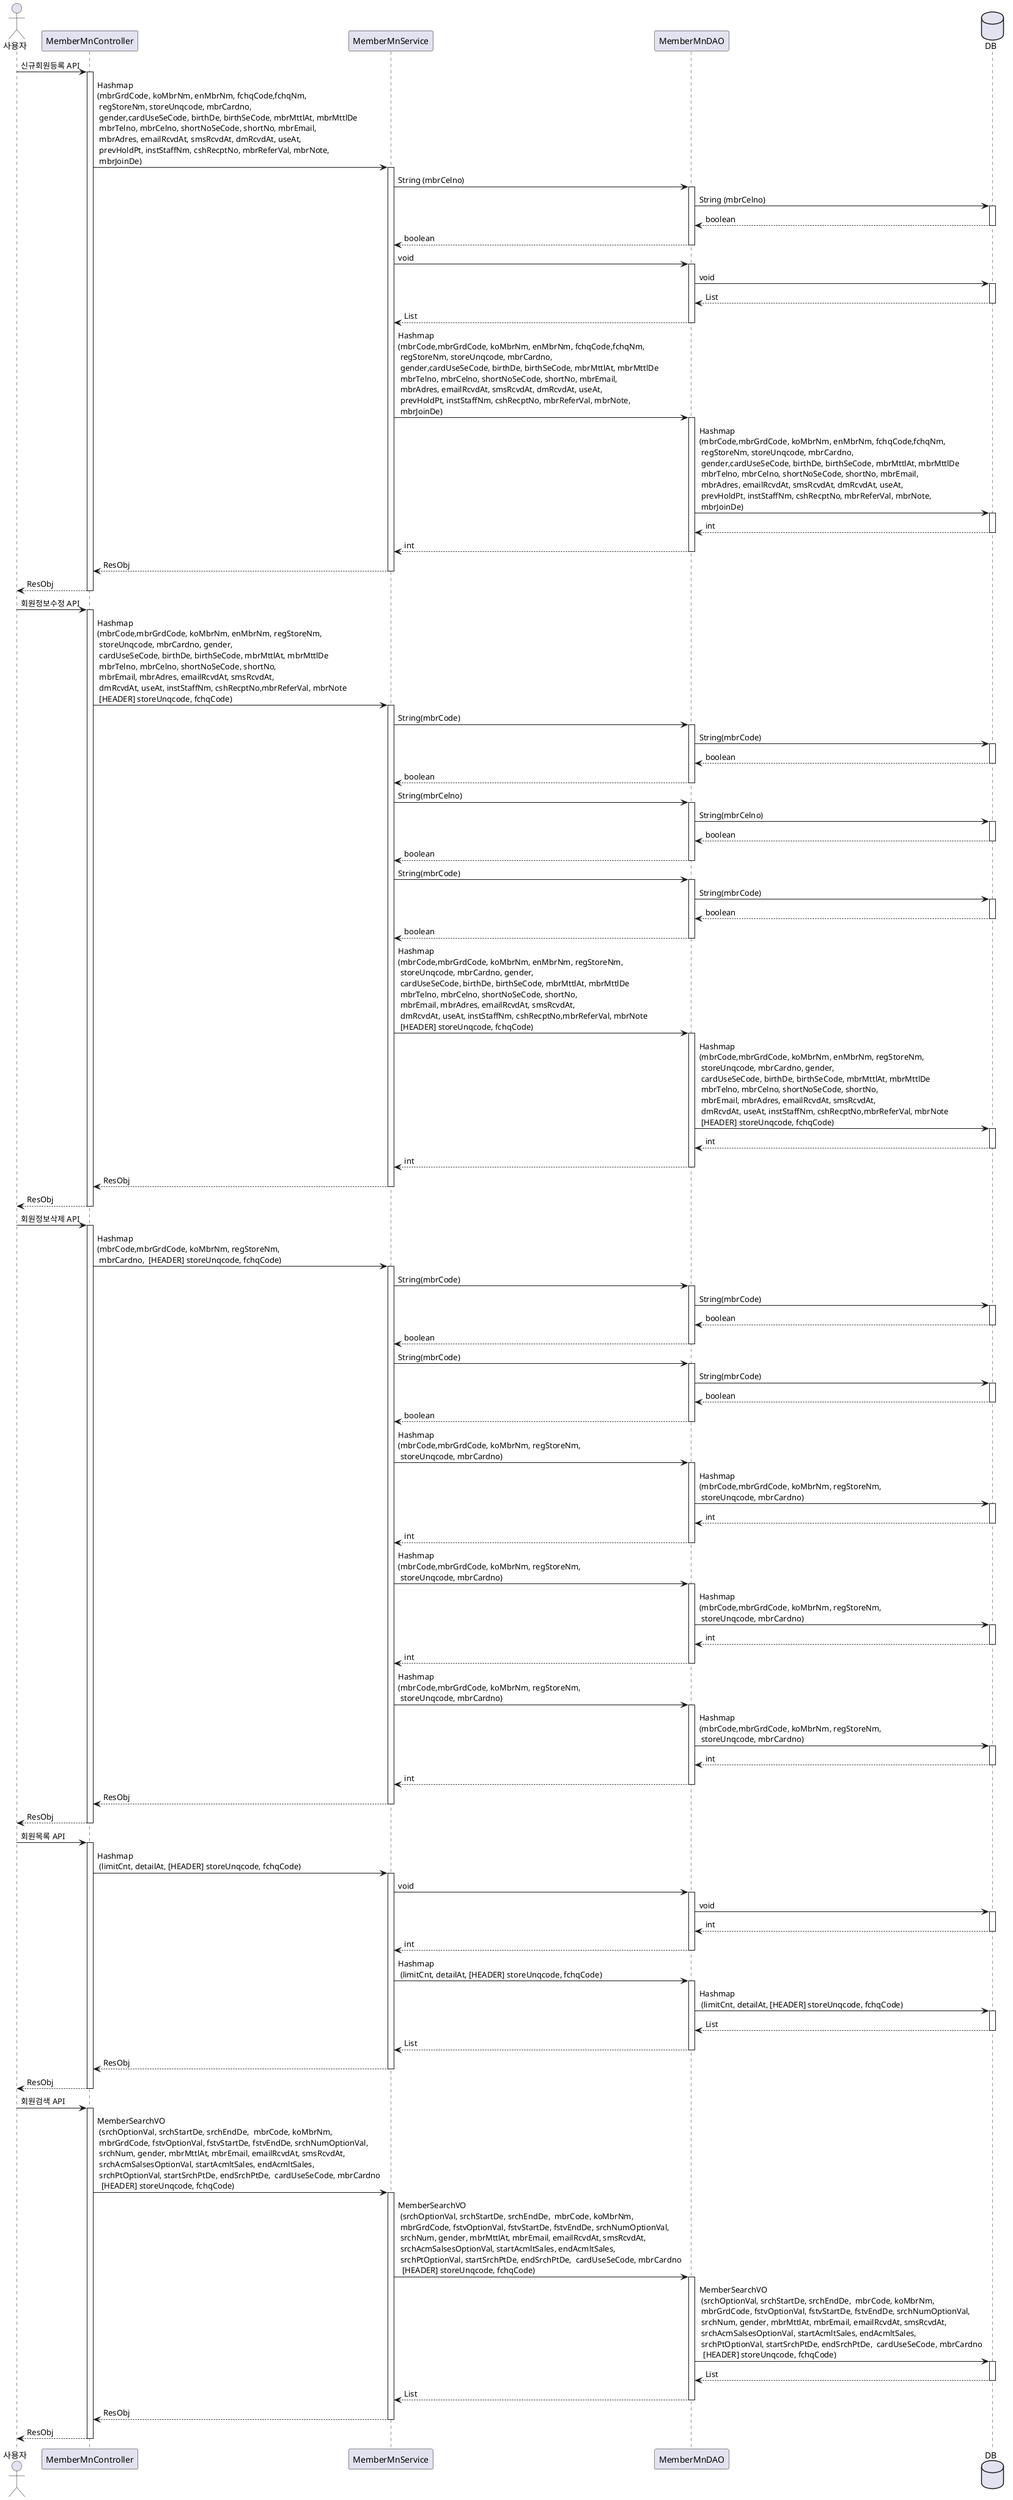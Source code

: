 @startuml Sample Sequence

actor "사용자" as user
participant "MemberMnController" as controller
participant "MemberMnService" as service
participant "MemberMnDAO" as dao
database "DB" as db

' API1
user -> controller : 신규회원등록 API
activate controller
controller -> service : Hashmap\n(mbrGrdCode, koMbrNm, enMbrNm, fchqCode,fchqNm, \n regStoreNm, storeUnqcode, mbrCardno, \n gender,cardUseSeCode, birthDe, birthSeCode, mbrMttlAt, mbrMttlDe \n mbrTelno, mbrCelno, shortNoSeCode, shortNo, mbrEmail, \n mbrAdres, emailRcvdAt, smsRcvdAt, dmRcvdAt, useAt, \n prevHoldPt, instStaffNm, cshRecptNo, mbrReferVal, mbrNote, \n mbrJoinDe)
activate service
service -> dao: String (mbrCelno)
activate dao
dao -> db: String (mbrCelno)
activate db
dao <-- db: boolean
deactivate db
service <-- dao: boolean
deactivate dao
service -> dao: void
activate dao
dao -> db: void
activate db
dao <-- db: List
deactivate db
service <-- dao: List
deactivate dao
service -> dao: Hashmap\n(mbrCode,mbrGrdCode, koMbrNm, enMbrNm, fchqCode,fchqNm, \n regStoreNm, storeUnqcode, mbrCardno, \n gender,cardUseSeCode, birthDe, birthSeCode, mbrMttlAt, mbrMttlDe \n mbrTelno, mbrCelno, shortNoSeCode, shortNo, mbrEmail, \n mbrAdres, emailRcvdAt, smsRcvdAt, dmRcvdAt, useAt, \n prevHoldPt, instStaffNm, cshRecptNo, mbrReferVal, mbrNote, \n mbrJoinDe)
activate dao
dao -> db: Hashmap\n(mbrCode,mbrGrdCode, koMbrNm, enMbrNm, fchqCode,fchqNm, \n regStoreNm, storeUnqcode, mbrCardno, \n gender,cardUseSeCode, birthDe, birthSeCode, mbrMttlAt, mbrMttlDe \n mbrTelno, mbrCelno, shortNoSeCode, shortNo, mbrEmail, \n mbrAdres, emailRcvdAt, smsRcvdAt, dmRcvdAt, useAt, \n prevHoldPt, instStaffNm, cshRecptNo, mbrReferVal, mbrNote, \n mbrJoinDe)
activate db
dao <-- db: int
deactivate db
service <-- dao: int
deactivate dao
controller <-- service: ResObj
deactivate service
user <-- controller: ResObj
deactivate controller

' API2
user -> controller : 회원정보수정 API
activate controller
controller -> service : Hashmap\n(mbrCode,mbrGrdCode, koMbrNm, enMbrNm, regStoreNm, \n storeUnqcode, mbrCardno, gender, \n cardUseSeCode, birthDe, birthSeCode, mbrMttlAt, mbrMttlDe \n mbrTelno, mbrCelno, shortNoSeCode, shortNo, \n mbrEmail, mbrAdres, emailRcvdAt, smsRcvdAt, \n dmRcvdAt, useAt, instStaffNm, cshRecptNo,mbrReferVal, mbrNote \n [HEADER] storeUnqcode, fchqCode)
activate service
service -> dao: String(mbrCode)
activate dao
dao -> db: String(mbrCode)
activate db
dao <-- db: boolean
deactivate db
service <-- dao: boolean
deactivate dao
service -> dao: String(mbrCelno)
activate dao
dao -> db: String(mbrCelno)
activate db
dao <-- db: boolean
deactivate db
service <-- dao: boolean
deactivate dao
service -> dao: String(mbrCode)
activate dao
dao -> db: String(mbrCode)
activate db
dao <-- db: boolean
deactivate db
service <-- dao: boolean
deactivate dao
service -> dao: Hashmap\n(mbrCode,mbrGrdCode, koMbrNm, enMbrNm, regStoreNm, \n storeUnqcode, mbrCardno, gender, \n cardUseSeCode, birthDe, birthSeCode, mbrMttlAt, mbrMttlDe \n mbrTelno, mbrCelno, shortNoSeCode, shortNo, \n mbrEmail, mbrAdres, emailRcvdAt, smsRcvdAt, \n dmRcvdAt, useAt, instStaffNm, cshRecptNo,mbrReferVal, mbrNote \n [HEADER] storeUnqcode, fchqCode)
activate dao
dao -> db: Hashmap\n(mbrCode,mbrGrdCode, koMbrNm, enMbrNm, regStoreNm, \n storeUnqcode, mbrCardno, gender, \n cardUseSeCode, birthDe, birthSeCode, mbrMttlAt, mbrMttlDe \n mbrTelno, mbrCelno, shortNoSeCode, shortNo, \n mbrEmail, mbrAdres, emailRcvdAt, smsRcvdAt, \n dmRcvdAt, useAt, instStaffNm, cshRecptNo,mbrReferVal, mbrNote \n [HEADER] storeUnqcode, fchqCode)
activate db
dao <-- db: int
deactivate db
service <-- dao: int
deactivate dao
controller <-- service: ResObj
deactivate service
user <-- controller: ResObj
deactivate controller

' API3
user -> controller : 회원정보삭제 API
activate controller
controller -> service : Hashmap\n(mbrCode,mbrGrdCode, koMbrNm, regStoreNm, \n mbrCardno,  [HEADER] storeUnqcode, fchqCode)
activate service
service -> dao: String(mbrCode)
activate dao
dao -> db: String(mbrCode)
activate db
dao <-- db: boolean
deactivate db
service <-- dao: boolean
deactivate dao
service -> dao: String(mbrCode)
activate dao
dao -> db: String(mbrCode)
activate db
dao <-- db: boolean
deactivate db
service <-- dao: boolean
deactivate dao
service -> dao: Hashmap\n(mbrCode,mbrGrdCode, koMbrNm, regStoreNm, \n storeUnqcode, mbrCardno)
activate dao
dao -> db: Hashmap\n(mbrCode,mbrGrdCode, koMbrNm, regStoreNm, \n storeUnqcode, mbrCardno)
activate db
dao <-- db: int
deactivate db
service <-- dao: int
deactivate dao
service -> dao: Hashmap\n(mbrCode,mbrGrdCode, koMbrNm, regStoreNm, \n storeUnqcode, mbrCardno)
activate dao
dao -> db: Hashmap\n(mbrCode,mbrGrdCode, koMbrNm, regStoreNm, \n storeUnqcode, mbrCardno)
activate db
dao <-- db: int
deactivate db
service <-- dao: int
deactivate dao
service -> dao: Hashmap\n(mbrCode,mbrGrdCode, koMbrNm, regStoreNm, \n storeUnqcode, mbrCardno)
activate dao
dao -> db: Hashmap\n(mbrCode,mbrGrdCode, koMbrNm, regStoreNm, \n storeUnqcode, mbrCardno)
activate db
dao <-- db: int
deactivate db
service <-- dao: int
deactivate dao
controller <-- service: ResObj
deactivate service
user <-- controller: ResObj
deactivate controller


' API5
user -> controller : 회원목록 API
activate controller
controller -> service : Hashmap\n (limitCnt, detailAt, [HEADER] storeUnqcode, fchqCode)
activate service
service -> dao: void
activate dao
dao -> db: void
activate db
dao <-- db: int
deactivate db
service <-- dao: int
deactivate dao
service -> dao: Hashmap\n (limitCnt, detailAt, [HEADER] storeUnqcode, fchqCode)
activate dao
dao -> db: Hashmap\n (limitCnt, detailAt, [HEADER] storeUnqcode, fchqCode)
activate db
dao <-- db: List
deactivate db
service <-- dao: List
deactivate dao
controller <-- service: ResObj
deactivate service
user <-- controller: ResObj
deactivate controller


' API6
user -> controller :회원검색 API
activate controller
controller -> service : MemberSearchVO \n (srchOptionVal, srchStartDe, srchEndDe,  mbrCode, koMbrNm, \n mbrGrdCode, fstvOptionVal, fstvStartDe, fstvEndDe, srchNumOptionVal, \n srchNum, gender, mbrMttlAt, mbrEmail, emailRcvdAt, smsRcvdAt, \n srchAcmSalsesOptionVal, startAcmltSales, endAcmltSales, \n srchPtOptionVal, startSrchPtDe, endSrchPtDe,  cardUseSeCode, mbrCardno\n  [HEADER] storeUnqcode, fchqCode)
activate service
service -> dao: MemberSearchVO\n (srchOptionVal, srchStartDe, srchEndDe,  mbrCode, koMbrNm, \n mbrGrdCode, fstvOptionVal, fstvStartDe, fstvEndDe, srchNumOptionVal, \n srchNum, gender, mbrMttlAt, mbrEmail, emailRcvdAt, smsRcvdAt, \n srchAcmSalsesOptionVal, startAcmltSales, endAcmltSales, \n srchPtOptionVal, startSrchPtDe, endSrchPtDe,  cardUseSeCode, mbrCardno\n  [HEADER] storeUnqcode, fchqCode)
activate dao
dao -> db: MemberSearchVO\n (srchOptionVal, srchStartDe, srchEndDe,  mbrCode, koMbrNm, \n mbrGrdCode, fstvOptionVal, fstvStartDe, fstvEndDe, srchNumOptionVal, \n srchNum, gender, mbrMttlAt, mbrEmail, emailRcvdAt, smsRcvdAt, \n srchAcmSalsesOptionVal, startAcmltSales, endAcmltSales, \n srchPtOptionVal, startSrchPtDe, endSrchPtDe,  cardUseSeCode, mbrCardno\n  [HEADER] storeUnqcode, fchqCode)
activate db
dao <-- db: List
deactivate db
service <-- dao: List
deactivate dao
controller <-- service: ResObj
deactivate service
user <-- controller: ResObj
deactivate controller

@enduml